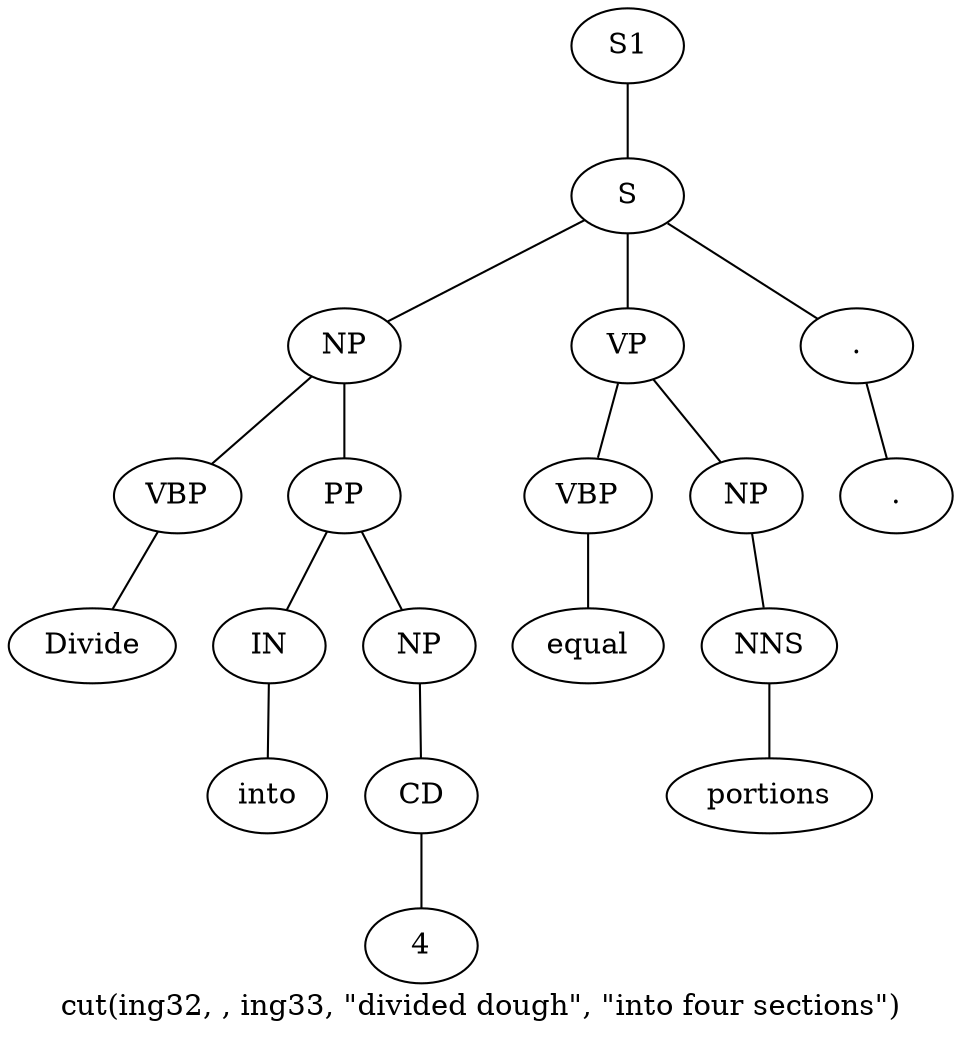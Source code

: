 graph SyntaxGraph {
	label = "cut(ing32, , ing33, \"divided dough\", \"into four sections\")";
	Node0 [label="S1"];
	Node1 [label="S"];
	Node2 [label="NP"];
	Node3 [label="VBP"];
	Node4 [label="Divide"];
	Node5 [label="PP"];
	Node6 [label="IN"];
	Node7 [label="into"];
	Node8 [label="NP"];
	Node9 [label="CD"];
	Node10 [label="4"];
	Node11 [label="VP"];
	Node12 [label="VBP"];
	Node13 [label="equal"];
	Node14 [label="NP"];
	Node15 [label="NNS"];
	Node16 [label="portions"];
	Node17 [label="."];
	Node18 [label="."];

	Node0 -- Node1;
	Node1 -- Node2;
	Node1 -- Node11;
	Node1 -- Node17;
	Node2 -- Node3;
	Node2 -- Node5;
	Node3 -- Node4;
	Node5 -- Node6;
	Node5 -- Node8;
	Node6 -- Node7;
	Node8 -- Node9;
	Node9 -- Node10;
	Node11 -- Node12;
	Node11 -- Node14;
	Node12 -- Node13;
	Node14 -- Node15;
	Node15 -- Node16;
	Node17 -- Node18;
}